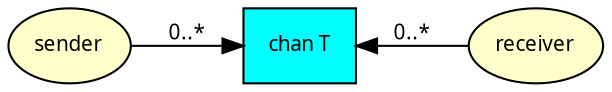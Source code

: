 digraph many_to_many {
  rankdir=LR
  bgcolor=transparent

  edge [fontcolor=black fontname="sans-serif" fontsize=10]
  node [fillcolor="#ffffcc" fontcolor=black fontname="sans-serif" fontsize=10 style=filled]

  channel [fillcolor=cyan shape=rect label="chan T"]

  sender -> channel [label="0..*"]
  channel -> receiver [dir=back label="0..*"]
}
